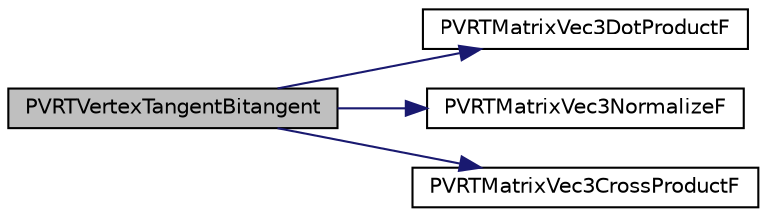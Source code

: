 digraph "PVRTVertexTangentBitangent"
{
  edge [fontname="Helvetica",fontsize="10",labelfontname="Helvetica",labelfontsize="10"];
  node [fontname="Helvetica",fontsize="10",shape=record];
  rankdir="LR";
  Node1 [label="PVRTVertexTangentBitangent",height=0.2,width=0.4,color="black", fillcolor="grey75", style="filled", fontcolor="black"];
  Node1 -> Node2 [color="midnightblue",fontsize="10",style="solid",fontname="Helvetica"];
  Node2 [label="PVRTMatrixVec3DotProductF",height=0.2,width=0.4,color="black", fillcolor="white", style="filled",URL="$_p_v_r_t_matrix_8h.html#aff799c1d9db96bc9e2e0b6b006b89326"];
  Node1 -> Node3 [color="midnightblue",fontsize="10",style="solid",fontname="Helvetica"];
  Node3 [label="PVRTMatrixVec3NormalizeF",height=0.2,width=0.4,color="black", fillcolor="white", style="filled",URL="$_p_v_r_t_matrix_8h.html#ac3209bb973c90b96ae9585ca5129a7d4"];
  Node1 -> Node4 [color="midnightblue",fontsize="10",style="solid",fontname="Helvetica"];
  Node4 [label="PVRTMatrixVec3CrossProductF",height=0.2,width=0.4,color="black", fillcolor="white", style="filled",URL="$_p_v_r_t_matrix_8h.html#a35aa277943e7e9a07dc7f32a5c187e8e"];
}
